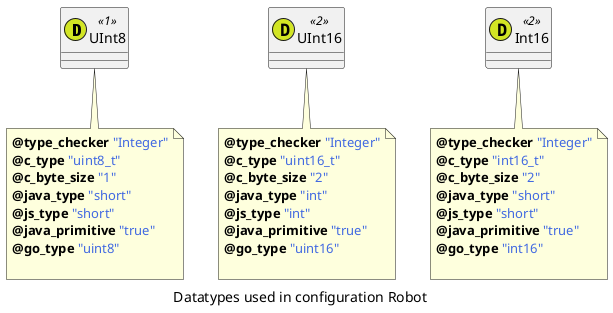 @startuml
caption Datatypes used in configuration Robot
class UInt8 <<(D,#D2E524)1>> {
}
note bottom of UInt8 : <b>@type_checker</b> <color:royalBlue>"Integer"</color>\n<b>@c_type</b> <color:royalBlue>"uint8_t"</color>\n<b>@c_byte_size</b> <color:royalBlue>"1"</color>\n<b>@java_type</b> <color:royalBlue>"short"</color>\n<b>@js_type</b> <color:royalBlue>"short"</color>\n<b>@java_primitive</b> <color:royalBlue>"true"</color>\n<b>@go_type</b> <color:royalBlue>"uint8"</color>\n
class UInt16 <<(D,#D2E524)2>> {
}
note bottom of UInt16 : <b>@type_checker</b> <color:royalBlue>"Integer"</color>\n<b>@c_type</b> <color:royalBlue>"uint16_t"</color>\n<b>@c_byte_size</b> <color:royalBlue>"2"</color>\n<b>@java_type</b> <color:royalBlue>"int"</color>\n<b>@js_type</b> <color:royalBlue>"int"</color>\n<b>@java_primitive</b> <color:royalBlue>"true"</color>\n<b>@go_type</b> <color:royalBlue>"uint16"</color>\n
class Int16 <<(D,#D2E524)2>> {
}
note bottom of Int16 : <b>@type_checker</b> <color:royalBlue>"Integer"</color>\n<b>@c_type</b> <color:royalBlue>"int16_t"</color>\n<b>@c_byte_size</b> <color:royalBlue>"2"</color>\n<b>@java_type</b> <color:royalBlue>"short"</color>\n<b>@js_type</b> <color:royalBlue>"short"</color>\n<b>@java_primitive</b> <color:royalBlue>"true"</color>\n<b>@go_type</b> <color:royalBlue>"int16"</color>\n
@enduml